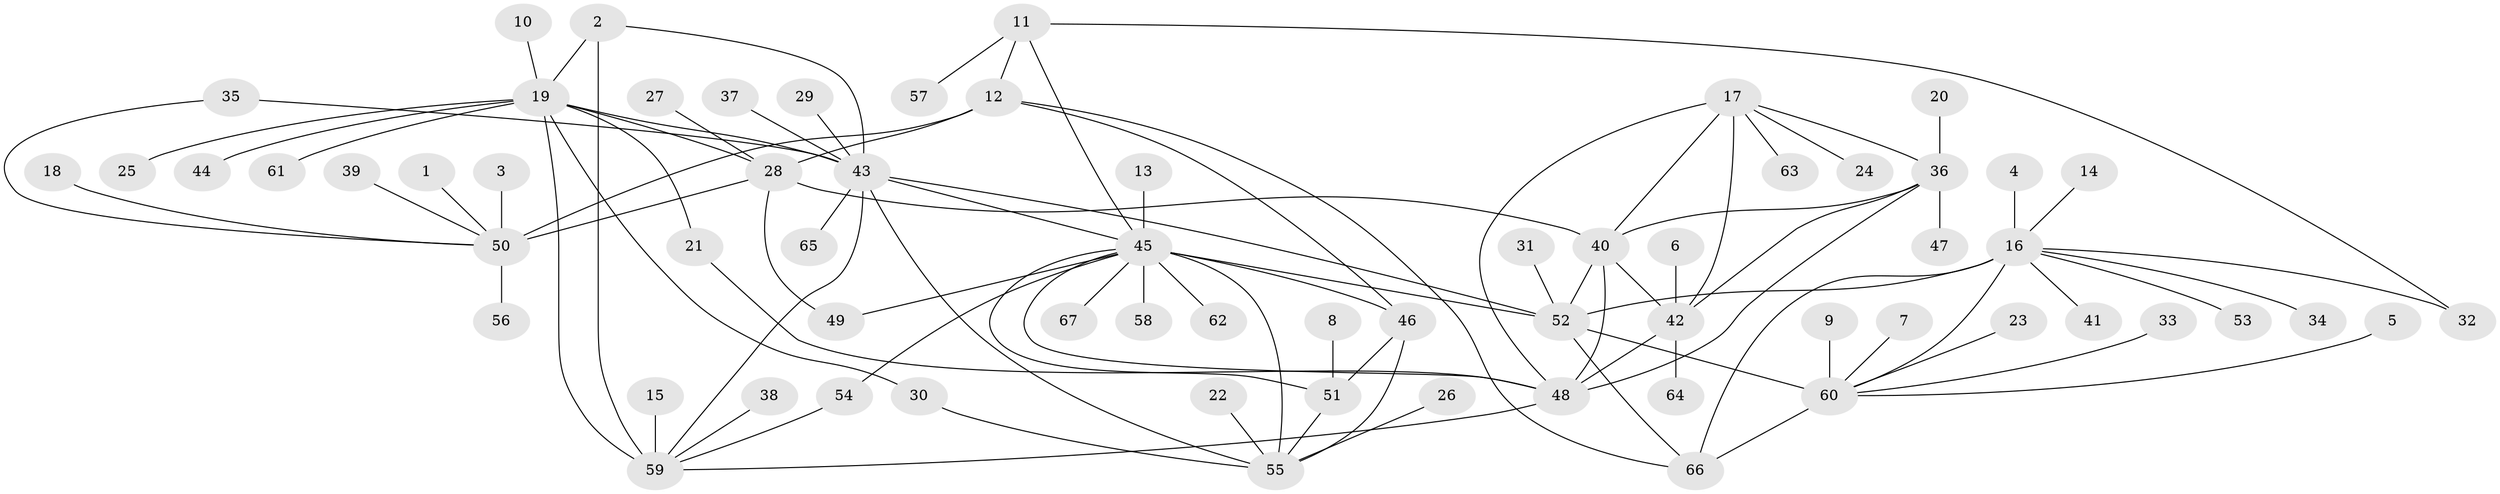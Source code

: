 // original degree distribution, {8: 0.06818181818181818, 14: 0.022727272727272728, 7: 0.045454545454545456, 6: 0.022727272727272728, 5: 0.022727272727272728, 11: 0.015151515151515152, 9: 0.022727272727272728, 10: 0.007575757575757576, 13: 0.007575757575757576, 1: 0.5833333333333334, 2: 0.15151515151515152, 3: 0.030303030303030304}
// Generated by graph-tools (version 1.1) at 2025/02/03/09/25 03:02:43]
// undirected, 67 vertices, 96 edges
graph export_dot {
graph [start="1"]
  node [color=gray90,style=filled];
  1;
  2;
  3;
  4;
  5;
  6;
  7;
  8;
  9;
  10;
  11;
  12;
  13;
  14;
  15;
  16;
  17;
  18;
  19;
  20;
  21;
  22;
  23;
  24;
  25;
  26;
  27;
  28;
  29;
  30;
  31;
  32;
  33;
  34;
  35;
  36;
  37;
  38;
  39;
  40;
  41;
  42;
  43;
  44;
  45;
  46;
  47;
  48;
  49;
  50;
  51;
  52;
  53;
  54;
  55;
  56;
  57;
  58;
  59;
  60;
  61;
  62;
  63;
  64;
  65;
  66;
  67;
  1 -- 50 [weight=1.0];
  2 -- 19 [weight=3.0];
  2 -- 43 [weight=3.0];
  2 -- 59 [weight=3.0];
  3 -- 50 [weight=1.0];
  4 -- 16 [weight=1.0];
  5 -- 60 [weight=1.0];
  6 -- 42 [weight=1.0];
  7 -- 60 [weight=1.0];
  8 -- 51 [weight=1.0];
  9 -- 60 [weight=1.0];
  10 -- 19 [weight=1.0];
  11 -- 12 [weight=1.0];
  11 -- 32 [weight=1.0];
  11 -- 45 [weight=1.0];
  11 -- 57 [weight=1.0];
  12 -- 28 [weight=2.0];
  12 -- 46 [weight=1.0];
  12 -- 50 [weight=6.0];
  12 -- 66 [weight=1.0];
  13 -- 45 [weight=1.0];
  14 -- 16 [weight=1.0];
  15 -- 59 [weight=1.0];
  16 -- 32 [weight=1.0];
  16 -- 34 [weight=1.0];
  16 -- 41 [weight=1.0];
  16 -- 52 [weight=2.0];
  16 -- 53 [weight=1.0];
  16 -- 60 [weight=2.0];
  16 -- 66 [weight=1.0];
  17 -- 24 [weight=1.0];
  17 -- 36 [weight=1.0];
  17 -- 40 [weight=1.0];
  17 -- 42 [weight=2.0];
  17 -- 48 [weight=1.0];
  17 -- 63 [weight=1.0];
  18 -- 50 [weight=1.0];
  19 -- 21 [weight=1.0];
  19 -- 25 [weight=1.0];
  19 -- 28 [weight=1.0];
  19 -- 30 [weight=1.0];
  19 -- 43 [weight=1.0];
  19 -- 44 [weight=1.0];
  19 -- 59 [weight=1.0];
  19 -- 61 [weight=1.0];
  20 -- 36 [weight=1.0];
  21 -- 48 [weight=1.0];
  22 -- 55 [weight=1.0];
  23 -- 60 [weight=1.0];
  26 -- 55 [weight=1.0];
  27 -- 28 [weight=1.0];
  28 -- 40 [weight=1.0];
  28 -- 49 [weight=1.0];
  28 -- 50 [weight=3.0];
  29 -- 43 [weight=1.0];
  30 -- 55 [weight=1.0];
  31 -- 52 [weight=1.0];
  33 -- 60 [weight=1.0];
  35 -- 43 [weight=1.0];
  35 -- 50 [weight=1.0];
  36 -- 40 [weight=1.0];
  36 -- 42 [weight=2.0];
  36 -- 47 [weight=1.0];
  36 -- 48 [weight=1.0];
  37 -- 43 [weight=1.0];
  38 -- 59 [weight=1.0];
  39 -- 50 [weight=1.0];
  40 -- 42 [weight=2.0];
  40 -- 48 [weight=1.0];
  40 -- 52 [weight=1.0];
  42 -- 48 [weight=2.0];
  42 -- 64 [weight=1.0];
  43 -- 45 [weight=1.0];
  43 -- 52 [weight=1.0];
  43 -- 55 [weight=1.0];
  43 -- 59 [weight=1.0];
  43 -- 65 [weight=1.0];
  45 -- 46 [weight=2.0];
  45 -- 48 [weight=1.0];
  45 -- 49 [weight=1.0];
  45 -- 51 [weight=2.0];
  45 -- 52 [weight=1.0];
  45 -- 54 [weight=1.0];
  45 -- 55 [weight=4.0];
  45 -- 58 [weight=1.0];
  45 -- 62 [weight=1.0];
  45 -- 67 [weight=1.0];
  46 -- 51 [weight=1.0];
  46 -- 55 [weight=2.0];
  48 -- 59 [weight=1.0];
  50 -- 56 [weight=1.0];
  51 -- 55 [weight=2.0];
  52 -- 60 [weight=4.0];
  52 -- 66 [weight=2.0];
  54 -- 59 [weight=1.0];
  60 -- 66 [weight=2.0];
}

